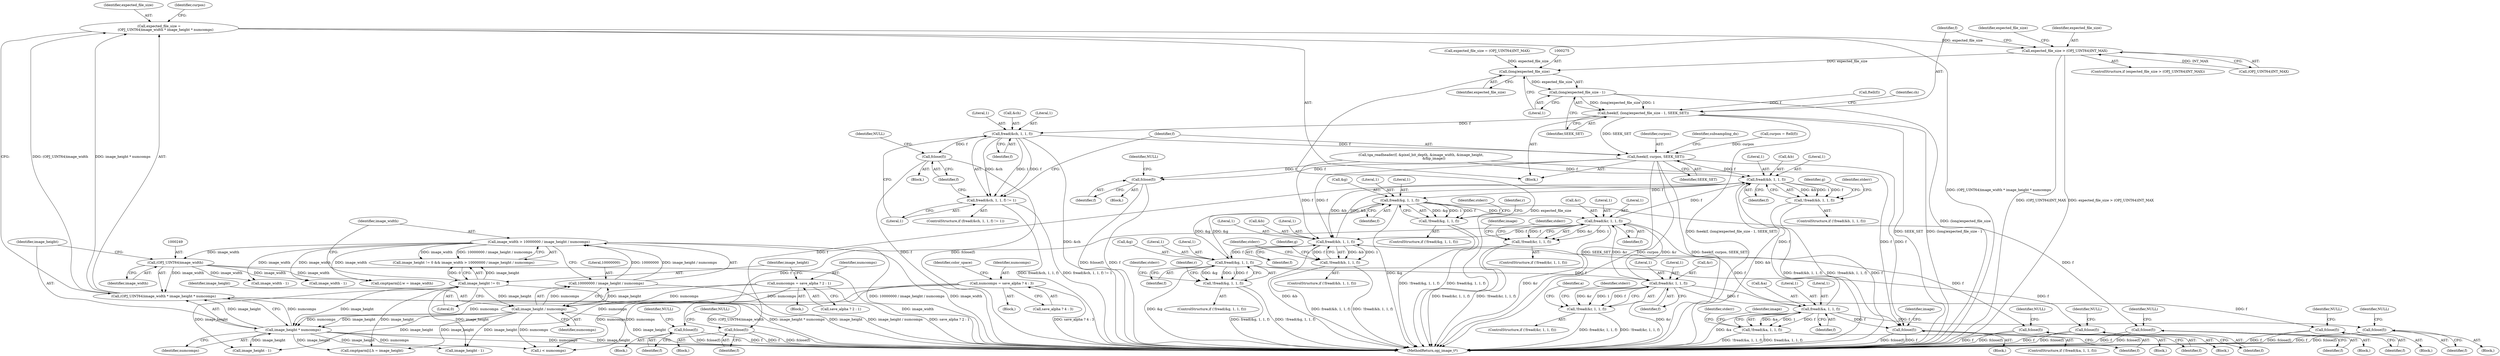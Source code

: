 digraph "0_openjpeg_2cd30c2b06ce332dede81cccad8b334cde997281_1@integer" {
"1000245" [label="(Call,expected_file_size =\n            (OPJ_UINT64)image_width * image_height * numcomps)"];
"1000247" [label="(Call,(OPJ_UINT64)image_width * image_height * numcomps)"];
"1000248" [label="(Call,(OPJ_UINT64)image_width)"];
"1000235" [label="(Call,image_width > 10000000 / image_height / numcomps)"];
"1000237" [label="(Call,10000000 / image_height / numcomps)"];
"1000239" [label="(Call,image_height / numcomps)"];
"1000232" [label="(Call,image_height != 0)"];
"1000213" [label="(Call,numcomps = save_alpha ? 2 : 1)"];
"1000221" [label="(Call,numcomps = save_alpha ? 4 : 3)"];
"1000251" [label="(Call,image_height * numcomps)"];
"1000260" [label="(Call,expected_file_size > (OPJ_UINT64)INT_MAX)"];
"1000274" [label="(Call,(long)expected_file_size)"];
"1000273" [label="(Call,(long)expected_file_size - 1)"];
"1000271" [label="(Call,fseek(f, (long)expected_file_size - 1, SEEK_SET))"];
"1000281" [label="(Call,fread(&ch, 1, 1, f))"];
"1000280" [label="(Call,fread(&ch, 1, 1, f) != 1)"];
"1000289" [label="(Call,fclose(f))"];
"1000293" [label="(Call,fseek(f, curpos, SEEK_SET))"];
"1000385" [label="(Call,fclose(f))"];
"1000531" [label="(Call,fread(&b, 1, 1, f))"];
"1000530" [label="(Call,!fread(&b, 1, 1, f))"];
"1000543" [label="(Call,fclose(f))"];
"1000549" [label="(Call,fread(&g, 1, 1, f))"];
"1000548" [label="(Call,!fread(&g, 1, 1, f))"];
"1000561" [label="(Call,fclose(f))"];
"1000567" [label="(Call,fread(&r, 1, 1, f))"];
"1000566" [label="(Call,!fread(&r, 1, 1, f))"];
"1000579" [label="(Call,fclose(f))"];
"1000640" [label="(Call,fread(&b, 1, 1, f))"];
"1000639" [label="(Call,!fread(&b, 1, 1, f))"];
"1000652" [label="(Call,fclose(f))"];
"1000658" [label="(Call,fread(&g, 1, 1, f))"];
"1000657" [label="(Call,!fread(&g, 1, 1, f))"];
"1000670" [label="(Call,fclose(f))"];
"1000676" [label="(Call,fread(&r, 1, 1, f))"];
"1000675" [label="(Call,!fread(&r, 1, 1, f))"];
"1000688" [label="(Call,fclose(f))"];
"1000694" [label="(Call,fread(&a, 1, 1, f))"];
"1000693" [label="(Call,!fread(&a, 1, 1, f))"];
"1000706" [label="(Call,fclose(f))"];
"1000762" [label="(Call,fclose(f))"];
"1000530" [label="(Call,!fread(&b, 1, 1, f))"];
"1000694" [label="(Call,fread(&a, 1, 1, f))"];
"1000253" [label="(Identifier,numcomps)"];
"1000660" [label="(Identifier,g)"];
"1000246" [label="(Identifier,expected_file_size)"];
"1000251" [label="(Call,image_height * numcomps)"];
"1000293" [label="(Call,fseek(f, curpos, SEEK_SET))"];
"1000670" [label="(Call,fclose(f))"];
"1000298" [label="(Identifier,subsampling_dx)"];
"1000646" [label="(Block,)"];
"1000435" [label="(Call,image_width - 1)"];
"1000678" [label="(Identifier,r)"];
"1000296" [label="(Identifier,SEEK_SET)"];
"1000289" [label="(Call,fclose(f))"];
"1000588" [label="(Identifier,image)"];
"1000645" [label="(Identifier,f)"];
"1000582" [label="(Identifier,NULL)"];
"1000284" [label="(Literal,1)"];
"1000209" [label="(Block,)"];
"1000575" [label="(Identifier,stderr)"];
"1000659" [label="(Call,&g)"];
"1000677" [label="(Call,&r)"];
"1000272" [label="(Identifier,f)"];
"1000551" [label="(Identifier,g)"];
"1000700" [label="(Block,)"];
"1000231" [label="(Call,image_height != 0 && image_width > 10000000 / image_height / numcomps)"];
"1000656" [label="(ControlStructure,if (!fread(&g, 1, 1, f)))"];
"1000285" [label="(Literal,1)"];
"1000674" [label="(ControlStructure,if (!fread(&r, 1, 1, f)))"];
"1000697" [label="(Literal,1)"];
"1000652" [label="(Call,fclose(f))"];
"1000664" [label="(Block,)"];
"1000257" [label="(Call,ftell(f))"];
"1000250" [label="(Identifier,image_width)"];
"1000657" [label="(Call,!fread(&g, 1, 1, f))"];
"1000643" [label="(Literal,1)"];
"1000766" [label="(MethodReturn,opj_image_t*)"];
"1000290" [label="(Identifier,f)"];
"1000567" [label="(Call,fread(&r, 1, 1, f))"];
"1000388" [label="(Identifier,NULL)"];
"1000663" [label="(Identifier,f)"];
"1000529" [label="(ControlStructure,if (!fread(&b, 1, 1, f)))"];
"1000675" [label="(Call,!fread(&r, 1, 1, f))"];
"1000534" [label="(Literal,1)"];
"1000691" [label="(Identifier,NULL)"];
"1000661" [label="(Literal,1)"];
"1000658" [label="(Call,fread(&g, 1, 1, f))"];
"1000311" [label="(Call,i < numcomps)"];
"1000699" [label="(Identifier,f)"];
"1000294" [label="(Identifier,f)"];
"1000696" [label="(Identifier,a)"];
"1000235" [label="(Call,image_width > 10000000 / image_height / numcomps)"];
"1000681" [label="(Identifier,f)"];
"1000554" [label="(Identifier,f)"];
"1000283" [label="(Identifier,ch)"];
"1000288" [label="(Block,)"];
"1000544" [label="(Identifier,f)"];
"1000662" [label="(Literal,1)"];
"1000568" [label="(Call,&r)"];
"1000276" [label="(Identifier,expected_file_size)"];
"1000709" [label="(Identifier,NULL)"];
"1000689" [label="(Identifier,f)"];
"1000280" [label="(Call,fread(&ch, 1, 1, f) != 1)"];
"1000536" [label="(Identifier,f)"];
"1000641" [label="(Call,&b)"];
"1000287" [label="(Literal,1)"];
"1000571" [label="(Literal,1)"];
"1000248" [label="(Call,(OPJ_UINT64)image_width)"];
"1000671" [label="(Identifier,f)"];
"1000549" [label="(Call,fread(&g, 1, 1, f))"];
"1000547" [label="(ControlStructure,if (!fread(&g, 1, 1, f)))"];
"1000259" [label="(ControlStructure,if (expected_file_size > (OPJ_UINT64)INT_MAX))"];
"1000715" [label="(Identifier,image)"];
"1000673" [label="(Identifier,NULL)"];
"1000214" [label="(Identifier,numcomps)"];
"1000682" [label="(Block,)"];
"1000572" [label="(Identifier,f)"];
"1000385" [label="(Call,fclose(f))"];
"1000255" [label="(Call,curpos = ftell(f))"];
"1000684" [label="(Identifier,stderr)"];
"1000267" [label="(Identifier,expected_file_size)"];
"1000274" [label="(Call,(long)expected_file_size)"];
"1000688" [label="(Call,fclose(f))"];
"1000232" [label="(Call,image_height != 0)"];
"1000271" [label="(Call,fseek(f, (long)expected_file_size - 1, SEEK_SET))"];
"1000113" [label="(Block,)"];
"1000698" [label="(Literal,1)"];
"1000552" [label="(Literal,1)"];
"1000282" [label="(Call,&ch)"];
"1000295" [label="(Identifier,curpos)"];
"1000286" [label="(Identifier,f)"];
"1000648" [label="(Identifier,stderr)"];
"1000707" [label="(Identifier,f)"];
"1000702" [label="(Identifier,stderr)"];
"1000537" [label="(Block,)"];
"1000580" [label="(Identifier,f)"];
"1000692" [label="(ControlStructure,if (!fread(&a, 1, 1, f)))"];
"1000266" [label="(Call,expected_file_size = (OPJ_UINT64)INT_MAX)"];
"1000550" [label="(Call,&g)"];
"1000639" [label="(Call,!fread(&b, 1, 1, f))"];
"1000363" [label="(Call,cmptparm[i].h = image_height)"];
"1000420" [label="(Call,image_width - 1)"];
"1000273" [label="(Call,(long)expected_file_size - 1)"];
"1000281" [label="(Call,fread(&ch, 1, 1, f))"];
"1000247" [label="(Call,(OPJ_UINT64)image_width * image_height * numcomps)"];
"1000240" [label="(Identifier,image_height)"];
"1000237" [label="(Call,10000000 / image_height / numcomps)"];
"1000260" [label="(Call,expected_file_size > (OPJ_UINT64)INT_MAX)"];
"1000292" [label="(Identifier,NULL)"];
"1000150" [label="(Call,tga_readheader(f, &pixel_bit_depth, &image_width, &image_height,\n                        &flip_image))"];
"1000215" [label="(Call,save_alpha ? 2 : 1)"];
"1000242" [label="(Block,)"];
"1000252" [label="(Identifier,image_height)"];
"1000470" [label="(Call,image_height - 1)"];
"1000384" [label="(Block,)"];
"1000222" [label="(Identifier,numcomps)"];
"1000539" [label="(Identifier,stderr)"];
"1000569" [label="(Identifier,r)"];
"1000638" [label="(ControlStructure,if (!fread(&b, 1, 1, f)))"];
"1000535" [label="(Literal,1)"];
"1000765" [label="(Identifier,image)"];
"1000561" [label="(Call,fclose(f))"];
"1000644" [label="(Literal,1)"];
"1000239" [label="(Call,image_height / numcomps)"];
"1000221" [label="(Call,numcomps = save_alpha ? 4 : 3)"];
"1000557" [label="(Identifier,stderr)"];
"1000553" [label="(Literal,1)"];
"1000762" [label="(Call,fclose(f))"];
"1000543" [label="(Call,fclose(f))"];
"1000573" [label="(Block,)"];
"1000680" [label="(Literal,1)"];
"1000386" [label="(Identifier,f)"];
"1000676" [label="(Call,fread(&r, 1, 1, f))"];
"1000213" [label="(Call,numcomps = save_alpha ? 2 : 1)"];
"1000562" [label="(Identifier,f)"];
"1000693" [label="(Call,!fread(&a, 1, 1, f))"];
"1000245" [label="(Call,expected_file_size =\n            (OPJ_UINT64)image_width * image_height * numcomps)"];
"1000455" [label="(Call,image_height - 1)"];
"1000531" [label="(Call,fread(&b, 1, 1, f))"];
"1000532" [label="(Call,&b)"];
"1000546" [label="(Identifier,NULL)"];
"1000695" [label="(Call,&a)"];
"1000356" [label="(Call,cmptparm[i].w = image_width)"];
"1000706" [label="(Call,fclose(f))"];
"1000262" [label="(Call,(OPJ_UINT64)INT_MAX)"];
"1000679" [label="(Literal,1)"];
"1000256" [label="(Identifier,curpos)"];
"1000566" [label="(Call,!fread(&r, 1, 1, f))"];
"1000548" [label="(Call,!fread(&g, 1, 1, f))"];
"1000653" [label="(Identifier,f)"];
"1000565" [label="(ControlStructure,if (!fread(&r, 1, 1, f)))"];
"1000241" [label="(Identifier,numcomps)"];
"1000220" [label="(Block,)"];
"1000564" [label="(Identifier,NULL)"];
"1000655" [label="(Identifier,NULL)"];
"1000236" [label="(Identifier,image_width)"];
"1000570" [label="(Literal,1)"];
"1000763" [label="(Identifier,f)"];
"1000233" [label="(Identifier,image_height)"];
"1000579" [label="(Call,fclose(f))"];
"1000555" [label="(Block,)"];
"1000228" [label="(Identifier,color_space)"];
"1000223" [label="(Call,save_alpha ? 4 : 3)"];
"1000640" [label="(Call,fread(&b, 1, 1, f))"];
"1000238" [label="(Literal,10000000)"];
"1000261" [label="(Identifier,expected_file_size)"];
"1000278" [label="(Identifier,SEEK_SET)"];
"1000234" [label="(Literal,0)"];
"1000666" [label="(Identifier,stderr)"];
"1000279" [label="(ControlStructure,if (fread(&ch, 1, 1, f) != 1))"];
"1000277" [label="(Literal,1)"];
"1000245" -> "1000242"  [label="AST: "];
"1000245" -> "1000247"  [label="CFG: "];
"1000246" -> "1000245"  [label="AST: "];
"1000247" -> "1000245"  [label="AST: "];
"1000256" -> "1000245"  [label="CFG: "];
"1000245" -> "1000766"  [label="DDG: (OPJ_UINT64)image_width * image_height * numcomps"];
"1000247" -> "1000245"  [label="DDG: (OPJ_UINT64)image_width"];
"1000247" -> "1000245"  [label="DDG: image_height * numcomps"];
"1000245" -> "1000260"  [label="DDG: expected_file_size"];
"1000247" -> "1000251"  [label="CFG: "];
"1000248" -> "1000247"  [label="AST: "];
"1000251" -> "1000247"  [label="AST: "];
"1000247" -> "1000766"  [label="DDG: (OPJ_UINT64)image_width"];
"1000247" -> "1000766"  [label="DDG: image_height * numcomps"];
"1000248" -> "1000247"  [label="DDG: image_width"];
"1000251" -> "1000247"  [label="DDG: image_height"];
"1000251" -> "1000247"  [label="DDG: numcomps"];
"1000248" -> "1000250"  [label="CFG: "];
"1000249" -> "1000248"  [label="AST: "];
"1000250" -> "1000248"  [label="AST: "];
"1000252" -> "1000248"  [label="CFG: "];
"1000248" -> "1000766"  [label="DDG: image_width"];
"1000235" -> "1000248"  [label="DDG: image_width"];
"1000248" -> "1000356"  [label="DDG: image_width"];
"1000248" -> "1000420"  [label="DDG: image_width"];
"1000248" -> "1000435"  [label="DDG: image_width"];
"1000235" -> "1000231"  [label="AST: "];
"1000235" -> "1000237"  [label="CFG: "];
"1000236" -> "1000235"  [label="AST: "];
"1000237" -> "1000235"  [label="AST: "];
"1000231" -> "1000235"  [label="CFG: "];
"1000235" -> "1000766"  [label="DDG: 10000000 / image_height / numcomps"];
"1000235" -> "1000766"  [label="DDG: image_width"];
"1000235" -> "1000231"  [label="DDG: image_width"];
"1000235" -> "1000231"  [label="DDG: 10000000 / image_height / numcomps"];
"1000237" -> "1000235"  [label="DDG: 10000000"];
"1000237" -> "1000235"  [label="DDG: image_height / numcomps"];
"1000235" -> "1000356"  [label="DDG: image_width"];
"1000235" -> "1000420"  [label="DDG: image_width"];
"1000235" -> "1000435"  [label="DDG: image_width"];
"1000237" -> "1000239"  [label="CFG: "];
"1000238" -> "1000237"  [label="AST: "];
"1000239" -> "1000237"  [label="AST: "];
"1000237" -> "1000766"  [label="DDG: image_height / numcomps"];
"1000239" -> "1000237"  [label="DDG: image_height"];
"1000239" -> "1000237"  [label="DDG: numcomps"];
"1000239" -> "1000241"  [label="CFG: "];
"1000240" -> "1000239"  [label="AST: "];
"1000241" -> "1000239"  [label="AST: "];
"1000239" -> "1000766"  [label="DDG: image_height"];
"1000232" -> "1000239"  [label="DDG: image_height"];
"1000213" -> "1000239"  [label="DDG: numcomps"];
"1000221" -> "1000239"  [label="DDG: numcomps"];
"1000239" -> "1000251"  [label="DDG: image_height"];
"1000239" -> "1000251"  [label="DDG: numcomps"];
"1000239" -> "1000311"  [label="DDG: numcomps"];
"1000239" -> "1000363"  [label="DDG: image_height"];
"1000239" -> "1000455"  [label="DDG: image_height"];
"1000239" -> "1000470"  [label="DDG: image_height"];
"1000232" -> "1000231"  [label="AST: "];
"1000232" -> "1000234"  [label="CFG: "];
"1000233" -> "1000232"  [label="AST: "];
"1000234" -> "1000232"  [label="AST: "];
"1000236" -> "1000232"  [label="CFG: "];
"1000231" -> "1000232"  [label="CFG: "];
"1000232" -> "1000766"  [label="DDG: image_height"];
"1000232" -> "1000231"  [label="DDG: image_height"];
"1000232" -> "1000231"  [label="DDG: 0"];
"1000232" -> "1000251"  [label="DDG: image_height"];
"1000232" -> "1000363"  [label="DDG: image_height"];
"1000232" -> "1000455"  [label="DDG: image_height"];
"1000232" -> "1000470"  [label="DDG: image_height"];
"1000213" -> "1000209"  [label="AST: "];
"1000213" -> "1000215"  [label="CFG: "];
"1000214" -> "1000213"  [label="AST: "];
"1000215" -> "1000213"  [label="AST: "];
"1000233" -> "1000213"  [label="CFG: "];
"1000213" -> "1000766"  [label="DDG: save_alpha ? 2 : 1"];
"1000213" -> "1000251"  [label="DDG: numcomps"];
"1000213" -> "1000311"  [label="DDG: numcomps"];
"1000221" -> "1000220"  [label="AST: "];
"1000221" -> "1000223"  [label="CFG: "];
"1000222" -> "1000221"  [label="AST: "];
"1000223" -> "1000221"  [label="AST: "];
"1000228" -> "1000221"  [label="CFG: "];
"1000221" -> "1000766"  [label="DDG: save_alpha ? 4 : 3"];
"1000221" -> "1000251"  [label="DDG: numcomps"];
"1000221" -> "1000311"  [label="DDG: numcomps"];
"1000251" -> "1000253"  [label="CFG: "];
"1000252" -> "1000251"  [label="AST: "];
"1000253" -> "1000251"  [label="AST: "];
"1000251" -> "1000766"  [label="DDG: numcomps"];
"1000251" -> "1000766"  [label="DDG: image_height"];
"1000251" -> "1000311"  [label="DDG: numcomps"];
"1000251" -> "1000363"  [label="DDG: image_height"];
"1000251" -> "1000455"  [label="DDG: image_height"];
"1000251" -> "1000470"  [label="DDG: image_height"];
"1000260" -> "1000259"  [label="AST: "];
"1000260" -> "1000262"  [label="CFG: "];
"1000261" -> "1000260"  [label="AST: "];
"1000262" -> "1000260"  [label="AST: "];
"1000267" -> "1000260"  [label="CFG: "];
"1000272" -> "1000260"  [label="CFG: "];
"1000260" -> "1000766"  [label="DDG: expected_file_size > (OPJ_UINT64)INT_MAX"];
"1000260" -> "1000766"  [label="DDG: (OPJ_UINT64)INT_MAX"];
"1000262" -> "1000260"  [label="DDG: INT_MAX"];
"1000260" -> "1000274"  [label="DDG: expected_file_size"];
"1000274" -> "1000273"  [label="AST: "];
"1000274" -> "1000276"  [label="CFG: "];
"1000275" -> "1000274"  [label="AST: "];
"1000276" -> "1000274"  [label="AST: "];
"1000277" -> "1000274"  [label="CFG: "];
"1000274" -> "1000766"  [label="DDG: expected_file_size"];
"1000274" -> "1000273"  [label="DDG: expected_file_size"];
"1000266" -> "1000274"  [label="DDG: expected_file_size"];
"1000273" -> "1000271"  [label="AST: "];
"1000273" -> "1000277"  [label="CFG: "];
"1000277" -> "1000273"  [label="AST: "];
"1000278" -> "1000273"  [label="CFG: "];
"1000273" -> "1000766"  [label="DDG: (long)expected_file_size"];
"1000273" -> "1000271"  [label="DDG: (long)expected_file_size"];
"1000273" -> "1000271"  [label="DDG: 1"];
"1000271" -> "1000242"  [label="AST: "];
"1000271" -> "1000278"  [label="CFG: "];
"1000272" -> "1000271"  [label="AST: "];
"1000278" -> "1000271"  [label="AST: "];
"1000283" -> "1000271"  [label="CFG: "];
"1000271" -> "1000766"  [label="DDG: SEEK_SET"];
"1000271" -> "1000766"  [label="DDG: (long)expected_file_size - 1"];
"1000271" -> "1000766"  [label="DDG: fseek(f, (long)expected_file_size - 1, SEEK_SET)"];
"1000257" -> "1000271"  [label="DDG: f"];
"1000271" -> "1000281"  [label="DDG: f"];
"1000271" -> "1000293"  [label="DDG: SEEK_SET"];
"1000281" -> "1000280"  [label="AST: "];
"1000281" -> "1000286"  [label="CFG: "];
"1000282" -> "1000281"  [label="AST: "];
"1000284" -> "1000281"  [label="AST: "];
"1000285" -> "1000281"  [label="AST: "];
"1000286" -> "1000281"  [label="AST: "];
"1000287" -> "1000281"  [label="CFG: "];
"1000281" -> "1000766"  [label="DDG: &ch"];
"1000281" -> "1000280"  [label="DDG: &ch"];
"1000281" -> "1000280"  [label="DDG: 1"];
"1000281" -> "1000280"  [label="DDG: f"];
"1000281" -> "1000289"  [label="DDG: f"];
"1000281" -> "1000293"  [label="DDG: f"];
"1000280" -> "1000279"  [label="AST: "];
"1000280" -> "1000287"  [label="CFG: "];
"1000287" -> "1000280"  [label="AST: "];
"1000290" -> "1000280"  [label="CFG: "];
"1000294" -> "1000280"  [label="CFG: "];
"1000280" -> "1000766"  [label="DDG: fread(&ch, 1, 1, f) != 1"];
"1000280" -> "1000766"  [label="DDG: fread(&ch, 1, 1, f)"];
"1000289" -> "1000288"  [label="AST: "];
"1000289" -> "1000290"  [label="CFG: "];
"1000290" -> "1000289"  [label="AST: "];
"1000292" -> "1000289"  [label="CFG: "];
"1000289" -> "1000766"  [label="DDG: f"];
"1000289" -> "1000766"  [label="DDG: fclose(f)"];
"1000293" -> "1000242"  [label="AST: "];
"1000293" -> "1000296"  [label="CFG: "];
"1000294" -> "1000293"  [label="AST: "];
"1000295" -> "1000293"  [label="AST: "];
"1000296" -> "1000293"  [label="AST: "];
"1000298" -> "1000293"  [label="CFG: "];
"1000293" -> "1000766"  [label="DDG: fseek(f, curpos, SEEK_SET)"];
"1000293" -> "1000766"  [label="DDG: SEEK_SET"];
"1000293" -> "1000766"  [label="DDG: curpos"];
"1000255" -> "1000293"  [label="DDG: curpos"];
"1000293" -> "1000385"  [label="DDG: f"];
"1000293" -> "1000531"  [label="DDG: f"];
"1000293" -> "1000640"  [label="DDG: f"];
"1000293" -> "1000762"  [label="DDG: f"];
"1000385" -> "1000384"  [label="AST: "];
"1000385" -> "1000386"  [label="CFG: "];
"1000386" -> "1000385"  [label="AST: "];
"1000388" -> "1000385"  [label="CFG: "];
"1000385" -> "1000766"  [label="DDG: f"];
"1000385" -> "1000766"  [label="DDG: fclose(f)"];
"1000150" -> "1000385"  [label="DDG: f"];
"1000531" -> "1000530"  [label="AST: "];
"1000531" -> "1000536"  [label="CFG: "];
"1000532" -> "1000531"  [label="AST: "];
"1000534" -> "1000531"  [label="AST: "];
"1000535" -> "1000531"  [label="AST: "];
"1000536" -> "1000531"  [label="AST: "];
"1000530" -> "1000531"  [label="CFG: "];
"1000531" -> "1000766"  [label="DDG: &b"];
"1000531" -> "1000530"  [label="DDG: &b"];
"1000531" -> "1000530"  [label="DDG: 1"];
"1000531" -> "1000530"  [label="DDG: f"];
"1000640" -> "1000531"  [label="DDG: &b"];
"1000694" -> "1000531"  [label="DDG: f"];
"1000567" -> "1000531"  [label="DDG: f"];
"1000150" -> "1000531"  [label="DDG: f"];
"1000531" -> "1000543"  [label="DDG: f"];
"1000531" -> "1000549"  [label="DDG: f"];
"1000531" -> "1000640"  [label="DDG: &b"];
"1000530" -> "1000529"  [label="AST: "];
"1000539" -> "1000530"  [label="CFG: "];
"1000551" -> "1000530"  [label="CFG: "];
"1000530" -> "1000766"  [label="DDG: fread(&b, 1, 1, f)"];
"1000530" -> "1000766"  [label="DDG: !fread(&b, 1, 1, f)"];
"1000543" -> "1000537"  [label="AST: "];
"1000543" -> "1000544"  [label="CFG: "];
"1000544" -> "1000543"  [label="AST: "];
"1000546" -> "1000543"  [label="CFG: "];
"1000543" -> "1000766"  [label="DDG: fclose(f)"];
"1000543" -> "1000766"  [label="DDG: f"];
"1000549" -> "1000548"  [label="AST: "];
"1000549" -> "1000554"  [label="CFG: "];
"1000550" -> "1000549"  [label="AST: "];
"1000552" -> "1000549"  [label="AST: "];
"1000553" -> "1000549"  [label="AST: "];
"1000554" -> "1000549"  [label="AST: "];
"1000548" -> "1000549"  [label="CFG: "];
"1000549" -> "1000766"  [label="DDG: &g"];
"1000549" -> "1000548"  [label="DDG: &g"];
"1000549" -> "1000548"  [label="DDG: 1"];
"1000549" -> "1000548"  [label="DDG: f"];
"1000658" -> "1000549"  [label="DDG: &g"];
"1000549" -> "1000561"  [label="DDG: f"];
"1000549" -> "1000567"  [label="DDG: f"];
"1000549" -> "1000658"  [label="DDG: &g"];
"1000548" -> "1000547"  [label="AST: "];
"1000557" -> "1000548"  [label="CFG: "];
"1000569" -> "1000548"  [label="CFG: "];
"1000548" -> "1000766"  [label="DDG: !fread(&g, 1, 1, f)"];
"1000548" -> "1000766"  [label="DDG: fread(&g, 1, 1, f)"];
"1000561" -> "1000555"  [label="AST: "];
"1000561" -> "1000562"  [label="CFG: "];
"1000562" -> "1000561"  [label="AST: "];
"1000564" -> "1000561"  [label="CFG: "];
"1000561" -> "1000766"  [label="DDG: f"];
"1000561" -> "1000766"  [label="DDG: fclose(f)"];
"1000567" -> "1000566"  [label="AST: "];
"1000567" -> "1000572"  [label="CFG: "];
"1000568" -> "1000567"  [label="AST: "];
"1000570" -> "1000567"  [label="AST: "];
"1000571" -> "1000567"  [label="AST: "];
"1000572" -> "1000567"  [label="AST: "];
"1000566" -> "1000567"  [label="CFG: "];
"1000567" -> "1000766"  [label="DDG: &r"];
"1000567" -> "1000566"  [label="DDG: &r"];
"1000567" -> "1000566"  [label="DDG: 1"];
"1000567" -> "1000566"  [label="DDG: f"];
"1000676" -> "1000567"  [label="DDG: &r"];
"1000567" -> "1000579"  [label="DDG: f"];
"1000567" -> "1000640"  [label="DDG: f"];
"1000567" -> "1000676"  [label="DDG: &r"];
"1000567" -> "1000762"  [label="DDG: f"];
"1000566" -> "1000565"  [label="AST: "];
"1000575" -> "1000566"  [label="CFG: "];
"1000588" -> "1000566"  [label="CFG: "];
"1000566" -> "1000766"  [label="DDG: !fread(&r, 1, 1, f)"];
"1000566" -> "1000766"  [label="DDG: fread(&r, 1, 1, f)"];
"1000579" -> "1000573"  [label="AST: "];
"1000579" -> "1000580"  [label="CFG: "];
"1000580" -> "1000579"  [label="AST: "];
"1000582" -> "1000579"  [label="CFG: "];
"1000579" -> "1000766"  [label="DDG: fclose(f)"];
"1000579" -> "1000766"  [label="DDG: f"];
"1000640" -> "1000639"  [label="AST: "];
"1000640" -> "1000645"  [label="CFG: "];
"1000641" -> "1000640"  [label="AST: "];
"1000643" -> "1000640"  [label="AST: "];
"1000644" -> "1000640"  [label="AST: "];
"1000645" -> "1000640"  [label="AST: "];
"1000639" -> "1000640"  [label="CFG: "];
"1000640" -> "1000766"  [label="DDG: &b"];
"1000640" -> "1000639"  [label="DDG: &b"];
"1000640" -> "1000639"  [label="DDG: 1"];
"1000640" -> "1000639"  [label="DDG: f"];
"1000694" -> "1000640"  [label="DDG: f"];
"1000150" -> "1000640"  [label="DDG: f"];
"1000640" -> "1000652"  [label="DDG: f"];
"1000640" -> "1000658"  [label="DDG: f"];
"1000639" -> "1000638"  [label="AST: "];
"1000648" -> "1000639"  [label="CFG: "];
"1000660" -> "1000639"  [label="CFG: "];
"1000639" -> "1000766"  [label="DDG: !fread(&b, 1, 1, f)"];
"1000639" -> "1000766"  [label="DDG: fread(&b, 1, 1, f)"];
"1000652" -> "1000646"  [label="AST: "];
"1000652" -> "1000653"  [label="CFG: "];
"1000653" -> "1000652"  [label="AST: "];
"1000655" -> "1000652"  [label="CFG: "];
"1000652" -> "1000766"  [label="DDG: fclose(f)"];
"1000652" -> "1000766"  [label="DDG: f"];
"1000658" -> "1000657"  [label="AST: "];
"1000658" -> "1000663"  [label="CFG: "];
"1000659" -> "1000658"  [label="AST: "];
"1000661" -> "1000658"  [label="AST: "];
"1000662" -> "1000658"  [label="AST: "];
"1000663" -> "1000658"  [label="AST: "];
"1000657" -> "1000658"  [label="CFG: "];
"1000658" -> "1000766"  [label="DDG: &g"];
"1000658" -> "1000657"  [label="DDG: &g"];
"1000658" -> "1000657"  [label="DDG: 1"];
"1000658" -> "1000657"  [label="DDG: f"];
"1000658" -> "1000670"  [label="DDG: f"];
"1000658" -> "1000676"  [label="DDG: f"];
"1000657" -> "1000656"  [label="AST: "];
"1000666" -> "1000657"  [label="CFG: "];
"1000678" -> "1000657"  [label="CFG: "];
"1000657" -> "1000766"  [label="DDG: fread(&g, 1, 1, f)"];
"1000657" -> "1000766"  [label="DDG: !fread(&g, 1, 1, f)"];
"1000670" -> "1000664"  [label="AST: "];
"1000670" -> "1000671"  [label="CFG: "];
"1000671" -> "1000670"  [label="AST: "];
"1000673" -> "1000670"  [label="CFG: "];
"1000670" -> "1000766"  [label="DDG: fclose(f)"];
"1000670" -> "1000766"  [label="DDG: f"];
"1000676" -> "1000675"  [label="AST: "];
"1000676" -> "1000681"  [label="CFG: "];
"1000677" -> "1000676"  [label="AST: "];
"1000679" -> "1000676"  [label="AST: "];
"1000680" -> "1000676"  [label="AST: "];
"1000681" -> "1000676"  [label="AST: "];
"1000675" -> "1000676"  [label="CFG: "];
"1000676" -> "1000766"  [label="DDG: &r"];
"1000676" -> "1000675"  [label="DDG: &r"];
"1000676" -> "1000675"  [label="DDG: 1"];
"1000676" -> "1000675"  [label="DDG: f"];
"1000676" -> "1000688"  [label="DDG: f"];
"1000676" -> "1000694"  [label="DDG: f"];
"1000675" -> "1000674"  [label="AST: "];
"1000684" -> "1000675"  [label="CFG: "];
"1000696" -> "1000675"  [label="CFG: "];
"1000675" -> "1000766"  [label="DDG: fread(&r, 1, 1, f)"];
"1000675" -> "1000766"  [label="DDG: !fread(&r, 1, 1, f)"];
"1000688" -> "1000682"  [label="AST: "];
"1000688" -> "1000689"  [label="CFG: "];
"1000689" -> "1000688"  [label="AST: "];
"1000691" -> "1000688"  [label="CFG: "];
"1000688" -> "1000766"  [label="DDG: f"];
"1000688" -> "1000766"  [label="DDG: fclose(f)"];
"1000694" -> "1000693"  [label="AST: "];
"1000694" -> "1000699"  [label="CFG: "];
"1000695" -> "1000694"  [label="AST: "];
"1000697" -> "1000694"  [label="AST: "];
"1000698" -> "1000694"  [label="AST: "];
"1000699" -> "1000694"  [label="AST: "];
"1000693" -> "1000694"  [label="CFG: "];
"1000694" -> "1000766"  [label="DDG: &a"];
"1000694" -> "1000693"  [label="DDG: &a"];
"1000694" -> "1000693"  [label="DDG: 1"];
"1000694" -> "1000693"  [label="DDG: f"];
"1000694" -> "1000706"  [label="DDG: f"];
"1000694" -> "1000762"  [label="DDG: f"];
"1000693" -> "1000692"  [label="AST: "];
"1000702" -> "1000693"  [label="CFG: "];
"1000715" -> "1000693"  [label="CFG: "];
"1000693" -> "1000766"  [label="DDG: !fread(&a, 1, 1, f)"];
"1000693" -> "1000766"  [label="DDG: fread(&a, 1, 1, f)"];
"1000706" -> "1000700"  [label="AST: "];
"1000706" -> "1000707"  [label="CFG: "];
"1000707" -> "1000706"  [label="AST: "];
"1000709" -> "1000706"  [label="CFG: "];
"1000706" -> "1000766"  [label="DDG: fclose(f)"];
"1000706" -> "1000766"  [label="DDG: f"];
"1000762" -> "1000113"  [label="AST: "];
"1000762" -> "1000763"  [label="CFG: "];
"1000763" -> "1000762"  [label="AST: "];
"1000765" -> "1000762"  [label="CFG: "];
"1000762" -> "1000766"  [label="DDG: fclose(f)"];
"1000762" -> "1000766"  [label="DDG: f"];
"1000150" -> "1000762"  [label="DDG: f"];
}
